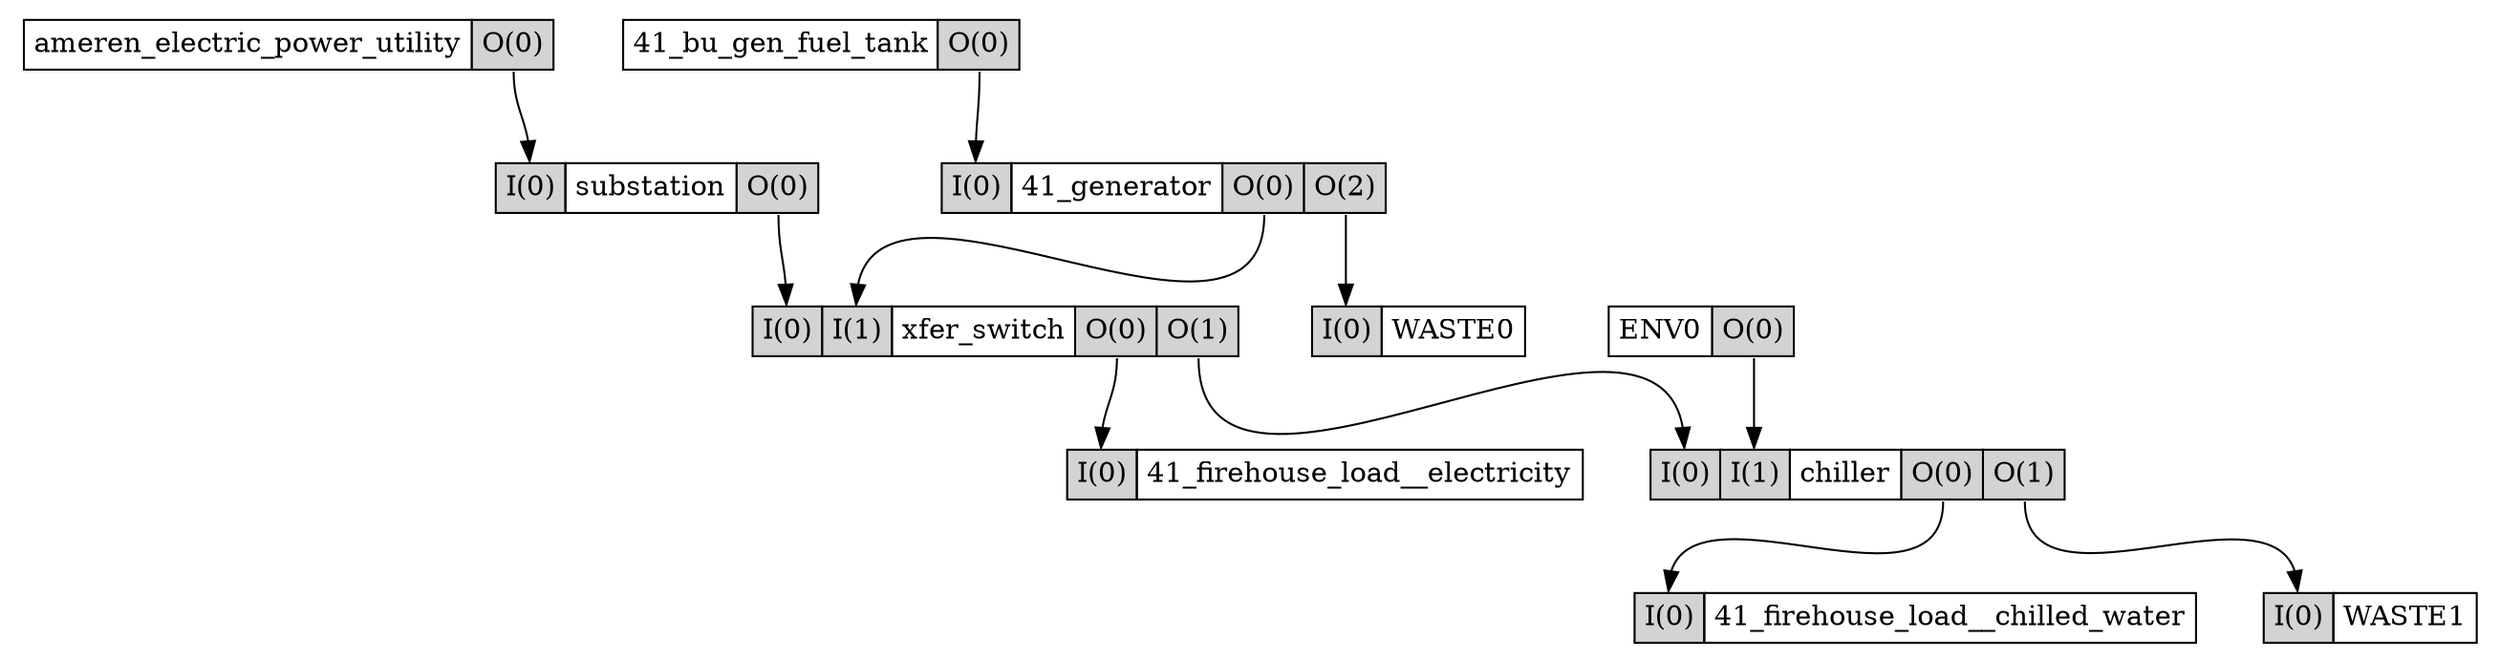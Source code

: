 digraph  {
  "41_bu_gen_fuel_tank" [shape=none,label=<
    <TABLE BORDER="0" CELLBORDER="1" CELLSPACING="0" CELLPADDING="4">
      <TR>
        <TD PORT="name">41_bu_gen_fuel_tank</TD>
        <TD PORT="O0" BGCOLOR="lightgrey">O(0)</TD>
      </TR>
    </TABLE>>];
  "41_firehouse_load__chilled_water" [shape=none,label=<
    <TABLE BORDER="0" CELLBORDER="1" CELLSPACING="0" CELLPADDING="4">
      <TR>
        <TD PORT="I0" BGCOLOR="lightgrey">I(0)</TD>
        <TD PORT="name">41_firehouse_load__chilled_water</TD>
      </TR>
    </TABLE>>];
  "41_firehouse_load__electricity" [shape=none,label=<
    <TABLE BORDER="0" CELLBORDER="1" CELLSPACING="0" CELLPADDING="4">
      <TR>
        <TD PORT="I0" BGCOLOR="lightgrey">I(0)</TD>
        <TD PORT="name">41_firehouse_load__electricity</TD>
      </TR>
    </TABLE>>];
  "41_generator" [shape=none,label=<
    <TABLE BORDER="0" CELLBORDER="1" CELLSPACING="0" CELLPADDING="4">
      <TR>
        <TD PORT="I0" BGCOLOR="lightgrey">I(0)</TD>
        <TD PORT="name">41_generator</TD>
        <TD PORT="O0" BGCOLOR="lightgrey">O(0)</TD>
        <TD PORT="O2" BGCOLOR="lightgrey">O(2)</TD>
      </TR>
    </TABLE>>];
  "ENV0" [shape=none,label=<
    <TABLE BORDER="0" CELLBORDER="1" CELLSPACING="0" CELLPADDING="4">
      <TR>
        <TD PORT="name">ENV0</TD>
        <TD PORT="O0" BGCOLOR="lightgrey">O(0)</TD>
      </TR>
    </TABLE>>];
  "WASTE0" [shape=none,label=<
    <TABLE BORDER="0" CELLBORDER="1" CELLSPACING="0" CELLPADDING="4">
      <TR>
        <TD PORT="I0" BGCOLOR="lightgrey">I(0)</TD>
        <TD PORT="name">WASTE0</TD>
      </TR>
    </TABLE>>];
  "WASTE1" [shape=none,label=<
    <TABLE BORDER="0" CELLBORDER="1" CELLSPACING="0" CELLPADDING="4">
      <TR>
        <TD PORT="I0" BGCOLOR="lightgrey">I(0)</TD>
        <TD PORT="name">WASTE1</TD>
      </TR>
    </TABLE>>];
  "ameren_electric_power_utility" [shape=none,label=<
    <TABLE BORDER="0" CELLBORDER="1" CELLSPACING="0" CELLPADDING="4">
      <TR>
        <TD PORT="name">ameren_electric_power_utility</TD>
        <TD PORT="O0" BGCOLOR="lightgrey">O(0)</TD>
      </TR>
    </TABLE>>];
  "chiller" [shape=none,label=<
    <TABLE BORDER="0" CELLBORDER="1" CELLSPACING="0" CELLPADDING="4">
      <TR>
        <TD PORT="I0" BGCOLOR="lightgrey">I(0)</TD>
        <TD PORT="I1" BGCOLOR="lightgrey">I(1)</TD>
        <TD PORT="name">chiller</TD>
        <TD PORT="O0" BGCOLOR="lightgrey">O(0)</TD>
        <TD PORT="O1" BGCOLOR="lightgrey">O(1)</TD>
      </TR>
    </TABLE>>];
  "substation" [shape=none,label=<
    <TABLE BORDER="0" CELLBORDER="1" CELLSPACING="0" CELLPADDING="4">
      <TR>
        <TD PORT="I0" BGCOLOR="lightgrey">I(0)</TD>
        <TD PORT="name">substation</TD>
        <TD PORT="O0" BGCOLOR="lightgrey">O(0)</TD>
      </TR>
    </TABLE>>];
  "xfer_switch" [shape=none,label=<
    <TABLE BORDER="0" CELLBORDER="1" CELLSPACING="0" CELLPADDING="4">
      <TR>
        <TD PORT="I0" BGCOLOR="lightgrey">I(0)</TD>
        <TD PORT="I1" BGCOLOR="lightgrey">I(1)</TD>
        <TD PORT="name">xfer_switch</TD>
        <TD PORT="O0" BGCOLOR="lightgrey">O(0)</TD>
        <TD PORT="O1" BGCOLOR="lightgrey">O(1)</TD>
      </TR>
    </TABLE>>];
  "41_generator":O2:s -> "WASTE0":I0:n;
  "chiller":O1:s -> "WASTE1":I0:n;
  "ENV0":O0:s -> "chiller":I1:n;
  "ameren_electric_power_utility":O0:s -> "substation":I0:n;
  "substation":O0:s -> "xfer_switch":I0:n;
  "xfer_switch":O0:s -> "41_firehouse_load__electricity":I0:n;
  "41_generator":O0:s -> "xfer_switch":I1:n;
  "xfer_switch":O1:s -> "chiller":I0:n;
  "chiller":O0:s -> "41_firehouse_load__chilled_water":I0:n;
  "41_bu_gen_fuel_tank":O0:s -> "41_generator":I0:n;
}
